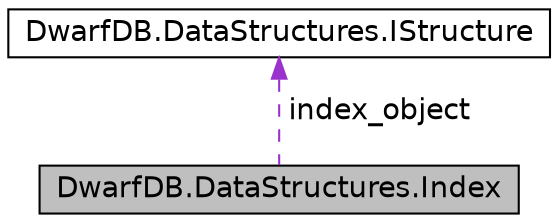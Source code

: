 digraph "DwarfDB.DataStructures.Index"
{
  edge [fontname="Helvetica",fontsize="14",labelfontname="Helvetica",labelfontsize="14"];
  node [fontname="Helvetica",fontsize="14",shape=record];
  Node1 [label="DwarfDB.DataStructures.Index",height=0.2,width=0.4,color="black", fillcolor="grey75", style="filled", fontcolor="black"];
  Node2 -> Node1 [dir="back",color="darkorchid3",fontsize="14",style="dashed",label=" index_object" ,fontname="Helvetica"];
  Node2 [label="DwarfDB.DataStructures.IStructure",height=0.2,width=0.4,color="black", fillcolor="white", style="filled",URL="$d2/d8a/interface_dwarf_d_b_1_1_data_structures_1_1_i_structure.html",tooltip="An interface for DwarfDB data structures, such as: DataContainer and Record "];
}

